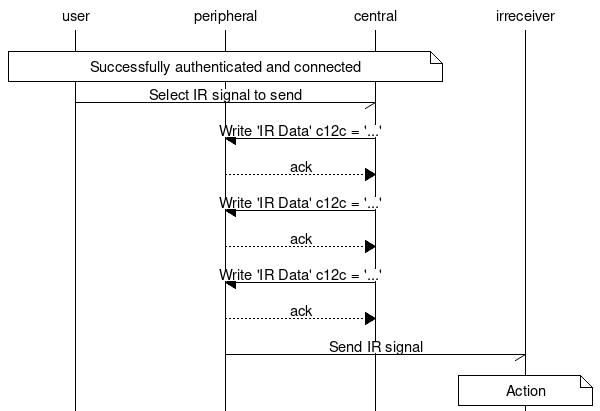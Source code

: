 msc {
    # entities
    user, peripheral, central, irreceiver;

    # space
    |||;

    user note central [label = "Successfully authenticated and connected"];

    user -> central [label = "Select IR signal to send"];
    peripheral <= central [label = "Write 'IR Data' c12c = '...'"];
    peripheral >> central [label = "ack"];
    peripheral <= central [label = "Write 'IR Data' c12c = '...'"];
    peripheral >> central [label = "ack"];
    peripheral <= central [label = "Write 'IR Data' c12c = '...'"];
    peripheral >> central [label = "ack"];

    peripheral -> irreceiver [label = "Send IR signal"];

    irreceiver note irreceiver [label = "Action"];
}
